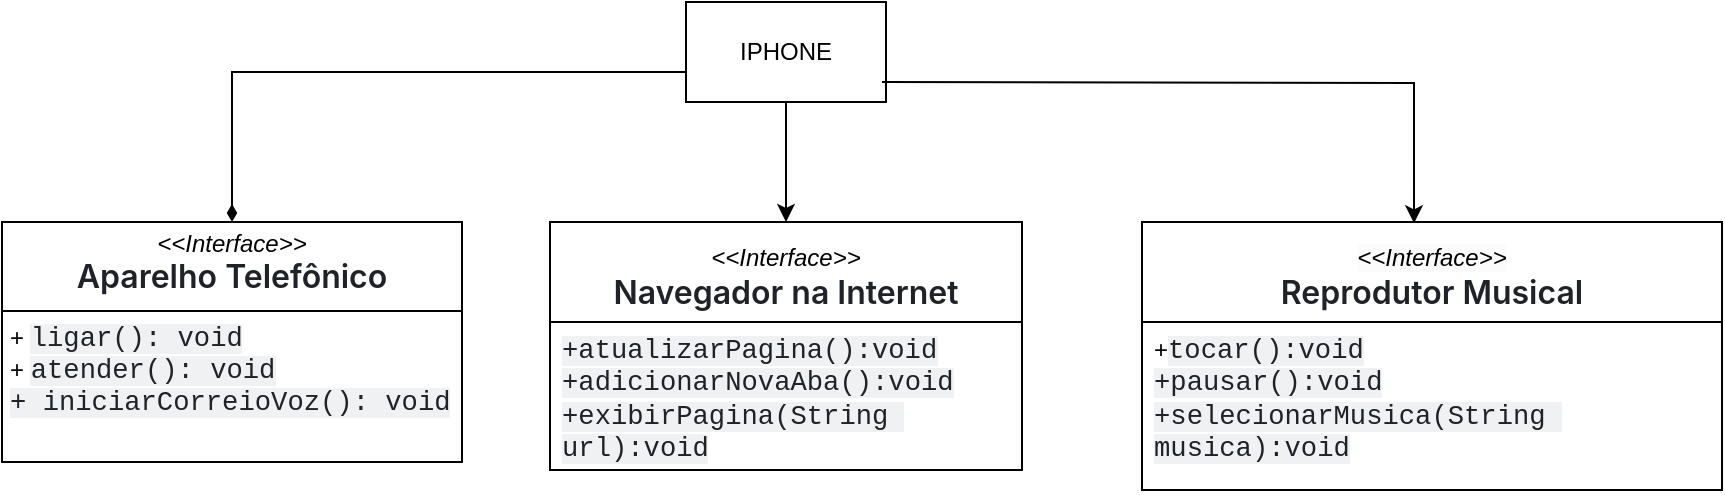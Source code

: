 <mxfile version="24.6.4" type="google">
  <diagram id="C5RBs43oDa-KdzZeNtuy" name="Page-1">
    <mxGraphModel grid="1" page="1" gridSize="10" guides="1" tooltips="1" connect="1" arrows="1" fold="1" pageScale="1" pageWidth="827" pageHeight="1169" math="0" shadow="0">
      <root>
        <mxCell id="WIyWlLk6GJQsqaUBKTNV-0" />
        <mxCell id="WIyWlLk6GJQsqaUBKTNV-1" parent="WIyWlLk6GJQsqaUBKTNV-0" />
        <mxCell id="k0dtYuI8ZvMEQTqL9gwi-4" style="edgeStyle=orthogonalEdgeStyle;rounded=0;orthogonalLoop=1;jettySize=auto;html=1;entryX=0.5;entryY=0;entryDx=0;entryDy=0;endArrow=diamondThin;endFill=1;" edge="1" parent="WIyWlLk6GJQsqaUBKTNV-1" source="k0dtYuI8ZvMEQTqL9gwi-1" target="k0dtYuI8ZvMEQTqL9gwi-2">
          <mxGeometry relative="1" as="geometry">
            <Array as="points">
              <mxPoint x="175" y="75" />
            </Array>
          </mxGeometry>
        </mxCell>
        <mxCell id="ctR67SDaNuj9WjpzPvyW-12" style="edgeStyle=orthogonalEdgeStyle;rounded=0;orthogonalLoop=1;jettySize=auto;html=1;entryX=0.5;entryY=0;entryDx=0;entryDy=0;" edge="1" parent="WIyWlLk6GJQsqaUBKTNV-1" source="k0dtYuI8ZvMEQTqL9gwi-1" target="ctR67SDaNuj9WjpzPvyW-8">
          <mxGeometry relative="1" as="geometry" />
        </mxCell>
        <mxCell id="k0dtYuI8ZvMEQTqL9gwi-1" value="IPHONE" style="html=1;whiteSpace=wrap;" vertex="1" parent="WIyWlLk6GJQsqaUBKTNV-1">
          <mxGeometry x="402" y="40" width="100" height="50" as="geometry" />
        </mxCell>
        <mxCell id="k0dtYuI8ZvMEQTqL9gwi-2" value="&lt;p style=&quot;margin:0px;margin-top:4px;text-align:center;&quot;&gt;&lt;i&gt;&amp;lt;&amp;lt;Interface&amp;gt;&amp;gt;&lt;/i&gt;&lt;br&gt;&lt;span style=&quot;box-sizing: border-box; font-weight: var(--base-text-weight-semibold, 600); color: rgb(31, 35, 40); font-family: -apple-system, BlinkMacSystemFont, &amp;quot;Segoe UI&amp;quot;, &amp;quot;Noto Sans&amp;quot;, Helvetica, Arial, sans-serif, &amp;quot;Apple Color Emoji&amp;quot;, &amp;quot;Segoe UI Emoji&amp;quot;; font-size: 16px; text-align: left; background-color: rgb(255, 255, 255);&quot;&gt;Aparelho Telefônico&lt;/span&gt;&lt;span style=&quot;color: rgb(31, 35, 40); font-family: -apple-system, BlinkMacSystemFont, &amp;quot;Segoe UI&amp;quot;, &amp;quot;Noto Sans&amp;quot;, Helvetica, Arial, sans-serif, &amp;quot;Apple Color Emoji&amp;quot;, &amp;quot;Segoe UI Emoji&amp;quot;; font-size: 16px; text-align: left; background-color: rgb(255, 255, 255);&quot;&gt;&lt;/span&gt;&lt;/p&gt;&lt;ul style=&quot;box-sizing: border-box; padding-left: 2em; margin-top: 0px; margin-bottom: 0px; color: rgb(31, 35, 40); font-family: -apple-system, BlinkMacSystemFont, &amp;quot;Segoe UI&amp;quot;, &amp;quot;Noto Sans&amp;quot;, Helvetica, Arial, sans-serif, &amp;quot;Apple Color Emoji&amp;quot;, &amp;quot;Segoe UI Emoji&amp;quot;; font-size: 16px; background-color: rgb(255, 255, 255);&quot; dir=&quot;auto&quot;&gt;&lt;/ul&gt;&lt;hr size=&quot;1&quot; style=&quot;border-style:solid;&quot;&gt;&lt;p style=&quot;margin:0px;margin-left:4px;&quot;&gt;+&amp;nbsp;&lt;span style=&quot;color: rgb(31, 35, 40); font-family: ui-monospace, SFMono-Regular, &amp;quot;SF Mono&amp;quot;, Menlo, Consolas, &amp;quot;Liberation Mono&amp;quot;, monospace; font-size: 13.6px; white-space-collapse: break-spaces; background-color: rgba(175, 184, 193, 0.2);&quot;&gt;ligar(): void&lt;/span&gt;&lt;br&gt;+&amp;nbsp;&lt;span style=&quot;background-color: rgba(175, 184, 193, 0.2); color: rgb(31, 35, 40); font-family: ui-monospace, SFMono-Regular, &amp;quot;SF Mono&amp;quot;, Menlo, Consolas, &amp;quot;Liberation Mono&amp;quot;, monospace; font-size: 13.6px; white-space-collapse: break-spaces;&quot;&gt;atender(): void&lt;/span&gt;&lt;/p&gt;&lt;p style=&quot;margin:0px;margin-left:4px;&quot;&gt;&lt;span style=&quot;background-color: rgba(175, 184, 193, 0.2); color: rgb(31, 35, 40); font-family: ui-monospace, SFMono-Regular, &amp;quot;SF Mono&amp;quot;, Menlo, Consolas, &amp;quot;Liberation Mono&amp;quot;, monospace; font-size: 13.6px; white-space-collapse: break-spaces;&quot;&gt;+ &lt;/span&gt;&lt;span style=&quot;background-color: rgba(175, 184, 193, 0.2); color: rgb(31, 35, 40); font-family: ui-monospace, SFMono-Regular, &amp;quot;SF Mono&amp;quot;, Menlo, Consolas, &amp;quot;Liberation Mono&amp;quot;, monospace; font-size: 13.6px; white-space-collapse: break-spaces;&quot;&gt;iniciarCorreioVoz(): void&lt;/span&gt;&lt;/p&gt;" style="verticalAlign=top;align=left;overflow=fill;html=1;whiteSpace=wrap;" vertex="1" parent="WIyWlLk6GJQsqaUBKTNV-1">
          <mxGeometry x="60" y="150" width="230" height="120" as="geometry" />
        </mxCell>
        <mxCell id="ctR67SDaNuj9WjpzPvyW-8" value="&lt;div&gt;&lt;i style=&quot;font-weight: 400;&quot;&gt;&amp;lt;&amp;lt;Interface&amp;gt;&amp;gt;&lt;/i&gt;&lt;span style=&quot;background-color: rgb(255, 255, 255); color: rgb(31, 35, 40); font-family: -apple-system, BlinkMacSystemFont, &amp;quot;Segoe UI&amp;quot;, &amp;quot;Noto Sans&amp;quot;, Helvetica, Arial, sans-serif, &amp;quot;Apple Color Emoji&amp;quot;, &amp;quot;Segoe UI Emoji&amp;quot;; font-size: 16px; font-weight: var(--base-text-weight-semibold, 600); text-align: left;&quot;&gt;&lt;br&gt;&lt;/span&gt;&lt;/div&gt;&lt;div&gt;&lt;span style=&quot;background-color: rgb(255, 255, 255); color: rgb(31, 35, 40); font-family: -apple-system, BlinkMacSystemFont, &amp;quot;Segoe UI&amp;quot;, &amp;quot;Noto Sans&amp;quot;, Helvetica, Arial, sans-serif, &amp;quot;Apple Color Emoji&amp;quot;, &amp;quot;Segoe UI Emoji&amp;quot;; font-size: 16px; font-weight: var(--base-text-weight-semibold, 600); text-align: left;&quot;&gt;Navegador na Internet&lt;/span&gt;&lt;br&gt;&lt;/div&gt;" style="swimlane;fontStyle=1;align=center;verticalAlign=top;childLayout=stackLayout;horizontal=1;startSize=50;horizontalStack=0;resizeParent=1;resizeParentMax=0;resizeLast=0;collapsible=1;marginBottom=0;whiteSpace=wrap;html=1;" vertex="1" parent="WIyWlLk6GJQsqaUBKTNV-1">
          <mxGeometry x="334" y="150" width="236" height="124" as="geometry" />
        </mxCell>
        <mxCell id="ctR67SDaNuj9WjpzPvyW-11" value="&lt;span style=&quot;color: rgb(31, 35, 40); font-family: ui-monospace, SFMono-Regular, &amp;quot;SF Mono&amp;quot;, Menlo, Consolas, &amp;quot;Liberation Mono&amp;quot;, monospace; font-size: 13.6px; white-space-collapse: break-spaces; background-color: rgba(175, 184, 193, 0.2);&quot;&gt;+atualizarPagina():void&lt;/span&gt;&lt;div&gt;&lt;span style=&quot;color: rgb(31, 35, 40); font-family: ui-monospace, SFMono-Regular, &amp;quot;SF Mono&amp;quot;, Menlo, Consolas, &amp;quot;Liberation Mono&amp;quot;, monospace; font-size: 13.6px; white-space-collapse: break-spaces; background-color: rgba(175, 184, 193, 0.2);&quot;&gt;+&lt;/span&gt;&lt;span style=&quot;background-color: rgba(175, 184, 193, 0.2); color: rgb(31, 35, 40); font-family: ui-monospace, SFMono-Regular, &amp;quot;SF Mono&amp;quot;, Menlo, Consolas, &amp;quot;Liberation Mono&amp;quot;, monospace; font-size: 13.6px; white-space-collapse: break-spaces;&quot;&gt;adicionarNovaAba():void&lt;/span&gt;&lt;/div&gt;&lt;div&gt;&lt;span style=&quot;background-color: rgba(175, 184, 193, 0.2); color: rgb(31, 35, 40); font-family: ui-monospace, SFMono-Regular, &amp;quot;SF Mono&amp;quot;, Menlo, Consolas, &amp;quot;Liberation Mono&amp;quot;, monospace; font-size: 13.6px; white-space-collapse: break-spaces;&quot;&gt;+&lt;/span&gt;&lt;span style=&quot;background-color: rgba(175, 184, 193, 0.2); color: rgb(31, 35, 40); font-family: ui-monospace, SFMono-Regular, &amp;quot;SF Mono&amp;quot;, Menlo, Consolas, &amp;quot;Liberation Mono&amp;quot;, monospace; font-size: 13.6px; white-space-collapse: break-spaces;&quot;&gt;exibirPagina(String url):void&lt;/span&gt;&lt;/div&gt;" style="text;strokeColor=none;fillColor=none;align=left;verticalAlign=top;spacingLeft=4;spacingRight=4;overflow=hidden;rotatable=0;points=[[0,0.5],[1,0.5]];portConstraint=eastwest;whiteSpace=wrap;html=1;" vertex="1" parent="ctR67SDaNuj9WjpzPvyW-8">
          <mxGeometry y="50" width="236" height="74" as="geometry" />
        </mxCell>
        <mxCell id="ctR67SDaNuj9WjpzPvyW-13" value="&lt;div&gt;&lt;span style=&quot;box-sizing: border-box; font-weight: var(--base-text-weight-semibold, 600); color: rgb(31, 35, 40); font-family: -apple-system, BlinkMacSystemFont, &amp;quot;Segoe UI&amp;quot;, &amp;quot;Noto Sans&amp;quot;, Helvetica, Arial, sans-serif, &amp;quot;Apple Color Emoji&amp;quot;, &amp;quot;Segoe UI Emoji&amp;quot;; font-size: 16px; text-align: left; background-color: rgb(255, 255, 255);&quot;&gt;&lt;i style=&quot;color: rgb(0, 0, 0); font-family: Helvetica; font-size: 12px; font-weight: 400; text-align: center; background-color: rgb(251, 251, 251);&quot;&gt;&amp;lt;&amp;lt;Interface&amp;gt;&amp;gt;&lt;/i&gt;&lt;br&gt;&lt;/span&gt;&lt;/div&gt;&lt;span style=&quot;box-sizing: border-box; font-weight: var(--base-text-weight-semibold, 600); color: rgb(31, 35, 40); font-family: -apple-system, BlinkMacSystemFont, &amp;quot;Segoe UI&amp;quot;, &amp;quot;Noto Sans&amp;quot;, Helvetica, Arial, sans-serif, &amp;quot;Apple Color Emoji&amp;quot;, &amp;quot;Segoe UI Emoji&amp;quot;; font-size: 16px; text-align: left; background-color: rgb(255, 255, 255);&quot;&gt;Reprodutor Musical&lt;/span&gt;" style="swimlane;fontStyle=1;align=center;verticalAlign=top;childLayout=stackLayout;horizontal=1;startSize=50;horizontalStack=0;resizeParent=1;resizeParentMax=0;resizeLast=0;collapsible=1;marginBottom=0;whiteSpace=wrap;html=1;" vertex="1" parent="WIyWlLk6GJQsqaUBKTNV-1">
          <mxGeometry x="630" y="150" width="290" height="134" as="geometry" />
        </mxCell>
        <mxCell id="ctR67SDaNuj9WjpzPvyW-14" value="+&lt;span style=&quot;color: rgb(31, 35, 40); font-family: ui-monospace, SFMono-Regular, &amp;quot;SF Mono&amp;quot;, Menlo, Consolas, &amp;quot;Liberation Mono&amp;quot;, monospace; font-size: 13.6px; white-space-collapse: break-spaces; background-color: rgba(175, 184, 193, 0.2);&quot;&gt;tocar():void&lt;/span&gt;&lt;div&gt;&lt;span style=&quot;color: rgb(31, 35, 40); font-family: ui-monospace, SFMono-Regular, &amp;quot;SF Mono&amp;quot;, Menlo, Consolas, &amp;quot;Liberation Mono&amp;quot;, monospace; font-size: 13.6px; white-space-collapse: break-spaces; background-color: rgba(175, 184, 193, 0.2);&quot;&gt;+&lt;/span&gt;&lt;span style=&quot;background-color: rgba(175, 184, 193, 0.2); color: rgb(31, 35, 40); font-family: ui-monospace, SFMono-Regular, &amp;quot;SF Mono&amp;quot;, Menlo, Consolas, &amp;quot;Liberation Mono&amp;quot;, monospace; font-size: 13.6px; white-space-collapse: break-spaces;&quot;&gt;pausar():void&lt;/span&gt;&lt;/div&gt;&lt;div&gt;&lt;span style=&quot;background-color: rgba(175, 184, 193, 0.2); color: rgb(31, 35, 40); font-family: ui-monospace, SFMono-Regular, &amp;quot;SF Mono&amp;quot;, Menlo, Consolas, &amp;quot;Liberation Mono&amp;quot;, monospace; font-size: 13.6px; white-space-collapse: break-spaces;&quot;&gt;+&lt;/span&gt;&lt;span style=&quot;background-color: rgba(175, 184, 193, 0.2); color: rgb(31, 35, 40); font-family: ui-monospace, SFMono-Regular, &amp;quot;SF Mono&amp;quot;, Menlo, Consolas, &amp;quot;Liberation Mono&amp;quot;, monospace; font-size: 13.6px; white-space-collapse: break-spaces;&quot;&gt;selecionarMusica(String musica):void&lt;/span&gt;&lt;/div&gt;" style="text;strokeColor=none;fillColor=none;align=left;verticalAlign=top;spacingLeft=4;spacingRight=4;overflow=hidden;rotatable=0;points=[[0,0.5],[1,0.5]];portConstraint=eastwest;whiteSpace=wrap;html=1;" vertex="1" parent="ctR67SDaNuj9WjpzPvyW-13">
          <mxGeometry y="50" width="290" height="84" as="geometry" />
        </mxCell>
        <mxCell id="ctR67SDaNuj9WjpzPvyW-18" style="edgeStyle=orthogonalEdgeStyle;rounded=0;orthogonalLoop=1;jettySize=auto;html=1;entryX=0.469;entryY=0.005;entryDx=0;entryDy=0;entryPerimeter=0;" edge="1" parent="WIyWlLk6GJQsqaUBKTNV-1" target="ctR67SDaNuj9WjpzPvyW-13">
          <mxGeometry relative="1" as="geometry">
            <mxPoint x="500" y="80" as="sourcePoint" />
          </mxGeometry>
        </mxCell>
      </root>
    </mxGraphModel>
  </diagram>
</mxfile>
